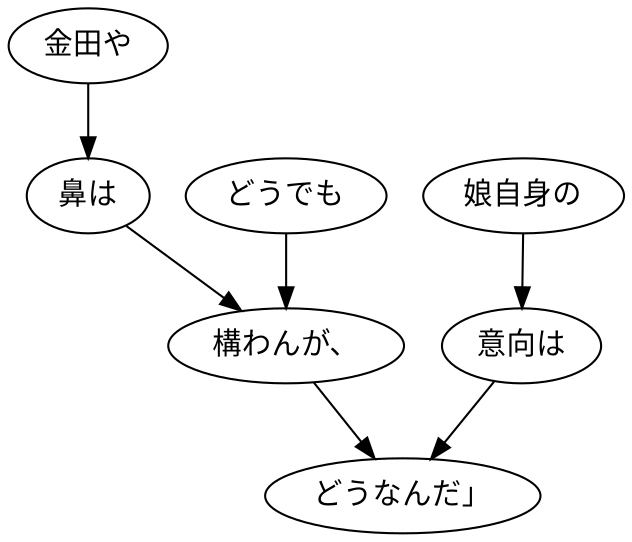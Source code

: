 digraph graph2402 {
	node0 [label="金田や"];
	node1 [label="鼻は"];
	node2 [label="どうでも"];
	node3 [label="構わんが、"];
	node4 [label="娘自身の"];
	node5 [label="意向は"];
	node6 [label="どうなんだ」"];
	node0 -> node1;
	node1 -> node3;
	node2 -> node3;
	node3 -> node6;
	node4 -> node5;
	node5 -> node6;
}
